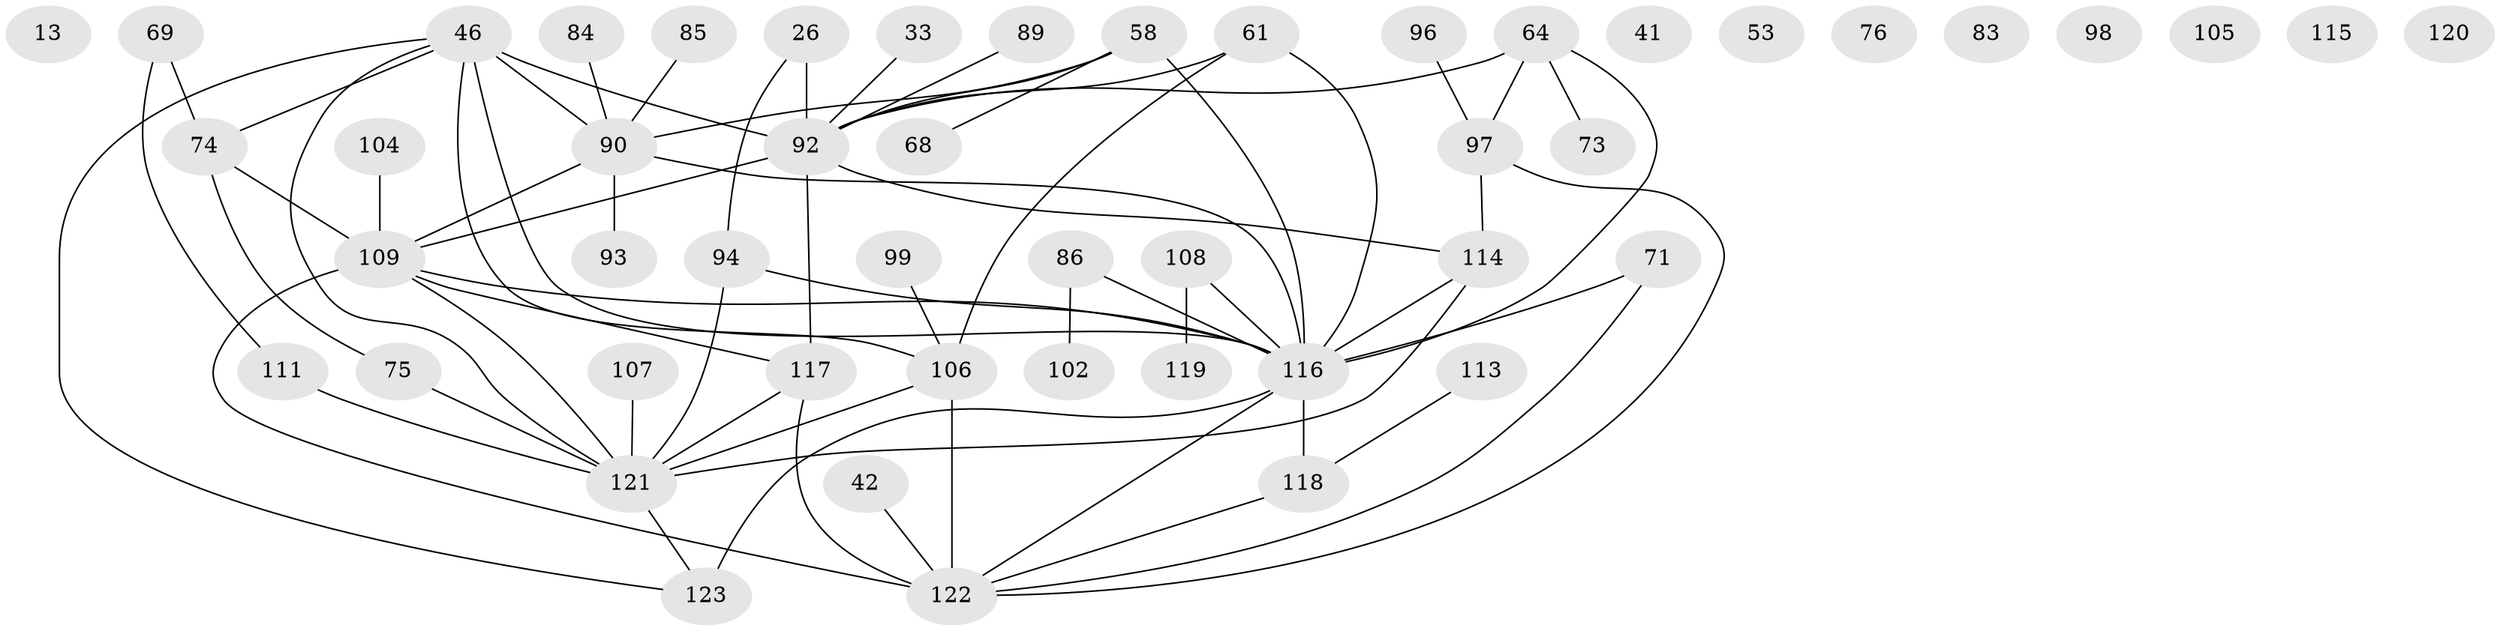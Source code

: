 // original degree distribution, {3: 0.18699186991869918, 1: 0.15447154471544716, 2: 0.2764227642276423, 0: 0.07317073170731707, 4: 0.14634146341463414, 5: 0.10569105691056911, 8: 0.008130081300813009, 6: 0.024390243902439025, 7: 0.024390243902439025}
// Generated by graph-tools (version 1.1) at 2025/43/03/04/25 21:43:29]
// undirected, 49 vertices, 67 edges
graph export_dot {
graph [start="1"]
  node [color=gray90,style=filled];
  13;
  26;
  33 [super="+16"];
  41;
  42 [super="+27"];
  46 [super="+25"];
  53;
  58 [super="+39"];
  61 [super="+3"];
  64 [super="+31+54"];
  68 [super="+2"];
  69;
  71;
  73;
  74 [super="+35"];
  75;
  76;
  83;
  84 [super="+21+50"];
  85;
  86 [super="+43"];
  89 [super="+9"];
  90 [super="+63"];
  92 [super="+40+8+80+91+65"];
  93;
  94 [super="+87"];
  96;
  97 [super="+51+5+79"];
  98;
  99;
  102;
  104;
  105;
  106 [super="+49+81+103"];
  107;
  108;
  109 [super="+24+32"];
  111;
  113;
  114 [super="+110+55+59"];
  115;
  116 [super="+72+37+112+101"];
  117 [super="+62"];
  118 [super="+88"];
  119;
  120;
  121 [super="+60+95+77+18"];
  122 [super="+48+70+100"];
  123 [super="+82"];
  26 -- 94;
  26 -- 92;
  33 -- 92;
  42 -- 122;
  46 -- 90 [weight=2];
  46 -- 116 [weight=2];
  46 -- 92 [weight=3];
  46 -- 74;
  46 -- 106 [weight=2];
  46 -- 121;
  46 -- 123;
  58 -- 68;
  58 -- 90;
  58 -- 116 [weight=4];
  58 -- 92;
  61 -- 106 [weight=2];
  61 -- 116;
  61 -- 92 [weight=2];
  64 -- 73;
  64 -- 97 [weight=2];
  64 -- 116;
  64 -- 92;
  69 -- 74;
  69 -- 111;
  71 -- 122;
  71 -- 116;
  74 -- 75;
  74 -- 109;
  75 -- 121;
  84 -- 90;
  85 -- 90;
  86 -- 102;
  86 -- 116;
  89 -- 92;
  90 -- 93;
  90 -- 109;
  90 -- 116;
  92 -- 109 [weight=2];
  92 -- 117;
  92 -- 114;
  94 -- 121;
  94 -- 116 [weight=3];
  96 -- 97;
  97 -- 122;
  97 -- 114 [weight=3];
  99 -- 106;
  104 -- 109;
  106 -- 122 [weight=4];
  106 -- 121;
  107 -- 121;
  108 -- 119;
  108 -- 116;
  109 -- 122 [weight=3];
  109 -- 116 [weight=2];
  109 -- 121;
  109 -- 117;
  111 -- 121;
  113 -- 118;
  114 -- 121;
  114 -- 116 [weight=5];
  116 -- 122;
  116 -- 123 [weight=2];
  116 -- 118 [weight=2];
  117 -- 122;
  117 -- 121;
  118 -- 122;
  121 -- 123;
}
